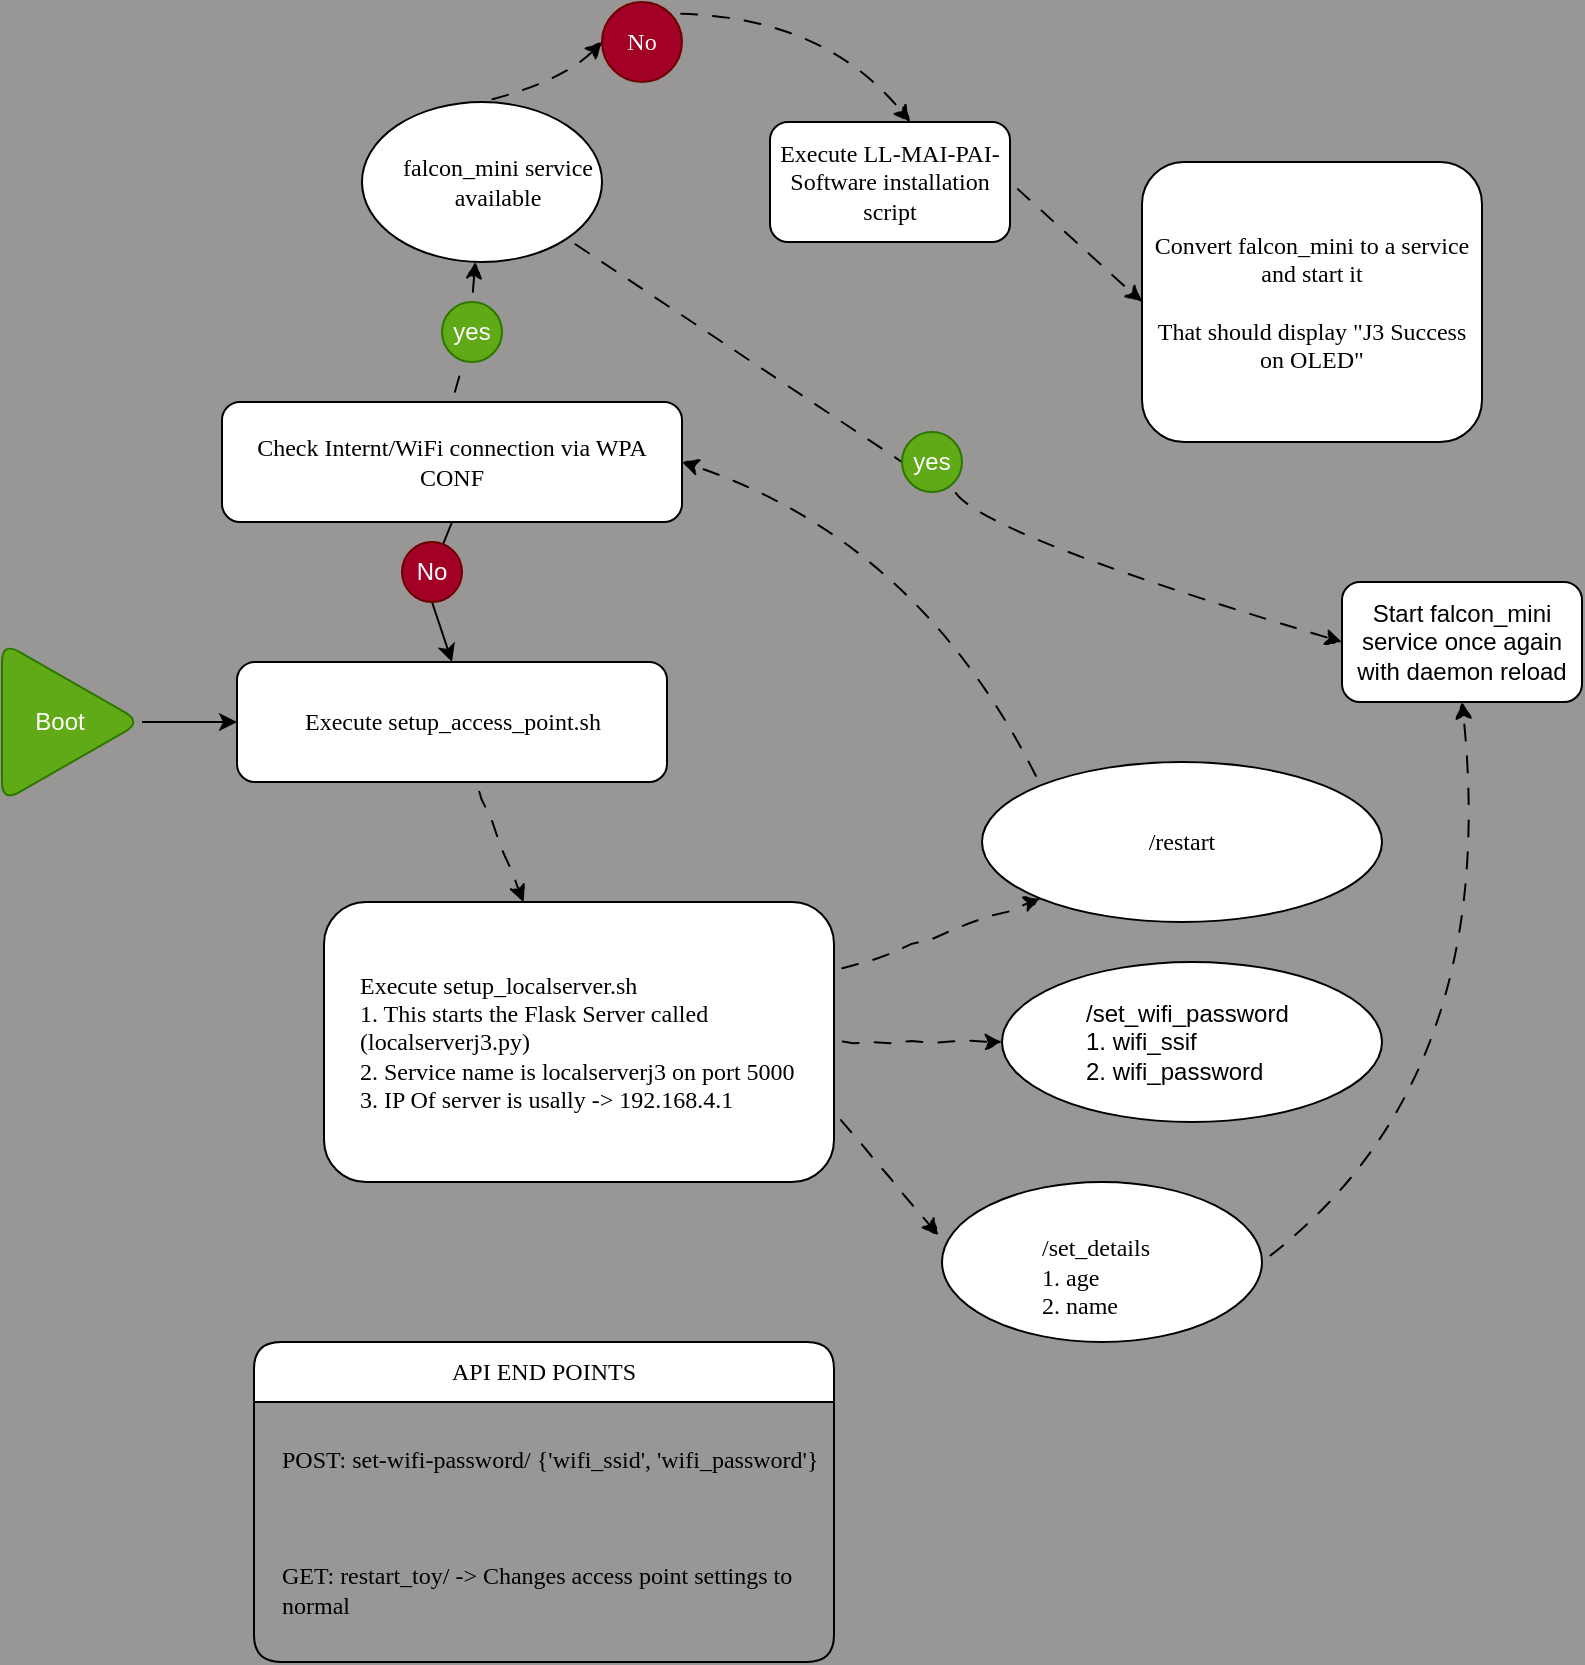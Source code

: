 <mxfile>
    <diagram id="QAB_8o-g73n84w2v7NiB" name="Page-1">
        <mxGraphModel dx="1259" dy="1267" grid="1" gridSize="10" guides="1" tooltips="1" connect="0" arrows="1" fold="1" page="1" pageScale="1" pageWidth="583" pageHeight="827" background="#999696" math="0" shadow="0">
            <root>
                <mxCell id="0"/>
                <mxCell id="1" parent="0"/>
                <mxCell id="7" style="edgeStyle=none;html=1;exitX=0.5;exitY=1;exitDx=0;exitDy=0;startArrow=none;" parent="1" source="27" edge="1">
                    <mxGeometry relative="1" as="geometry">
                        <mxPoint x="135" y="200" as="targetPoint"/>
                    </mxGeometry>
                </mxCell>
                <mxCell id="29" style="edgeStyle=none;html=1;exitX=0.5;exitY=0;exitDx=0;exitDy=0;fontFamily=Helvetica;curved=1;flowAnimation=1;fixDash=0;snapToPoint=0;orthogonalLoop=0;comic=1;startArrow=none;" parent="1" source="44" target="32" edge="1">
                    <mxGeometry relative="1" as="geometry"/>
                </mxCell>
                <mxCell id="2" value="Check Internt/WiFi connection via WPA CONF" style="rounded=1;whiteSpace=wrap;html=1;fontFamily=Verdana;" parent="1" vertex="1">
                    <mxGeometry x="20" y="70" width="230" height="60" as="geometry"/>
                </mxCell>
                <mxCell id="9" style="edgeStyle=none;html=1;comic=1;flowAnimation=1;" parent="1" source="8" target="10" edge="1">
                    <mxGeometry relative="1" as="geometry">
                        <mxPoint x="135" y="340" as="targetPoint"/>
                    </mxGeometry>
                </mxCell>
                <mxCell id="8" value="Execute setup_access_point.sh" style="rounded=1;whiteSpace=wrap;html=1;fontFamily=Verdana;" parent="1" vertex="1">
                    <mxGeometry x="27.5" y="200" width="215" height="60" as="geometry"/>
                </mxCell>
                <mxCell id="21" style="edgeStyle=none;html=1;exitX=1;exitY=0.75;exitDx=0;exitDy=0;entryX=-0.011;entryY=0.333;entryDx=0;entryDy=0;entryPerimeter=0;fontFamily=Verdana;comic=1;flowAnimation=1;" parent="1" source="10" target="17" edge="1">
                    <mxGeometry relative="1" as="geometry"/>
                </mxCell>
                <mxCell id="22" style="edgeStyle=none;html=1;exitX=1;exitY=0.5;exitDx=0;exitDy=0;entryX=0;entryY=0.5;entryDx=0;entryDy=0;fontFamily=Helvetica;comic=1;flowAnimation=1;" parent="1" source="10" target="16" edge="1">
                    <mxGeometry relative="1" as="geometry"/>
                </mxCell>
                <mxCell id="23" style="edgeStyle=none;html=1;exitX=1;exitY=0.25;exitDx=0;exitDy=0;entryX=0;entryY=1;entryDx=0;entryDy=0;fontFamily=Helvetica;comic=1;flowAnimation=1;" parent="1" source="10" target="18" edge="1">
                    <mxGeometry relative="1" as="geometry"/>
                </mxCell>
                <mxCell id="10" value="Execute setup_localserver.sh&lt;br&gt;1. This starts the Flask Server called (localserverj3.py)&lt;br&gt;2. Service name is localserverj3 on port 5000&lt;br&gt;3. IP Of server is usally -&amp;gt; 192.168.4.1" style="rounded=1;html=1;align=left;verticalAlign=middle;whiteSpace=wrap;spacingLeft=16;spacingRight=16;fontFamily=Verdana;" parent="1" vertex="1">
                    <mxGeometry x="71" y="320" width="255" height="140" as="geometry"/>
                </mxCell>
                <mxCell id="11" value="API END POINTS" style="swimlane;fontStyle=0;childLayout=stackLayout;horizontal=1;startSize=30;horizontalStack=0;resizeParent=1;resizeParentMax=0;resizeLast=0;collapsible=1;marginBottom=0;whiteSpace=wrap;html=1;fontFamily=Verdana;rounded=1;" parent="1" vertex="1">
                    <mxGeometry x="36" y="540" width="290" height="160" as="geometry"/>
                </mxCell>
                <mxCell id="12" value="POST: set-wifi-password/ {'wifi_ssid', 'wifi_password'}" style="text;strokeColor=none;fillColor=none;align=left;verticalAlign=middle;spacingLeft=12;spacingRight=4;overflow=hidden;points=[[0,0.5],[1,0.5]];portConstraint=eastwest;rotatable=0;whiteSpace=wrap;html=1;fontFamily=Verdana;spacingBottom=12;rounded=1;" parent="11" vertex="1">
                    <mxGeometry y="30" width="290" height="70" as="geometry"/>
                </mxCell>
                <mxCell id="13" value="GET: restart_toy/ -&amp;gt; Changes access point settings to normal" style="text;strokeColor=none;fillColor=none;align=left;verticalAlign=middle;spacingLeft=12;spacingRight=4;overflow=hidden;points=[[0,0.5],[1,0.5]];portConstraint=eastwest;rotatable=0;whiteSpace=wrap;html=1;fontFamily=Verdana;spacingBottom=12;rounded=1;" parent="11" vertex="1">
                    <mxGeometry y="100" width="290" height="60" as="geometry"/>
                </mxCell>
                <mxCell id="16" value="/set_wifi_password&lt;br&gt;1. wifi_ssif&lt;br&gt;&lt;div style=&quot;&quot;&gt;&lt;span style=&quot;background-color: initial;&quot;&gt;2. wifi_password&lt;/span&gt;&lt;/div&gt;" style="ellipse;whiteSpace=wrap;html=1;fontFamily=Helvetica;align=left;fontStyle=0;spacingLeft=40;rounded=1;" parent="1" vertex="1">
                    <mxGeometry x="410" y="350" width="190" height="80" as="geometry"/>
                </mxCell>
                <mxCell id="41" style="edgeStyle=none;curved=1;comic=1;html=1;exitX=1;exitY=0.5;exitDx=0;exitDy=0;entryX=0.5;entryY=1;entryDx=0;entryDy=0;fontFamily=Helvetica;flowAnimation=1;" parent="1" source="17" target="39" edge="1">
                    <mxGeometry relative="1" as="geometry">
                        <Array as="points">
                            <mxPoint x="660" y="410"/>
                        </Array>
                    </mxGeometry>
                </mxCell>
                <mxCell id="17" value="&lt;br&gt;/set_details&lt;br&gt;1. age&lt;br&gt;&lt;div style=&quot;&quot;&gt;&lt;span style=&quot;background-color: initial;&quot;&gt;2. name&lt;/span&gt;&lt;/div&gt;" style="ellipse;whiteSpace=wrap;html=1;fontFamily=Verdana;align=left;spacingLeft=48;rounded=1;" parent="1" vertex="1">
                    <mxGeometry x="380" y="460" width="160" height="80" as="geometry"/>
                </mxCell>
                <mxCell id="24" style="edgeStyle=none;html=1;exitX=0;exitY=0;exitDx=0;exitDy=0;entryX=1;entryY=0.5;entryDx=0;entryDy=0;fontFamily=Helvetica;curved=1;comic=1;flowAnimation=1;" parent="1" source="18" target="2" edge="1">
                    <mxGeometry relative="1" as="geometry">
                        <Array as="points">
                            <mxPoint x="370" y="140"/>
                        </Array>
                    </mxGeometry>
                </mxCell>
                <mxCell id="18" value="/restart" style="ellipse;whiteSpace=wrap;html=1;fontFamily=Verdana;rounded=1;" parent="1" vertex="1">
                    <mxGeometry x="400" y="250" width="200" height="80" as="geometry"/>
                </mxCell>
                <mxCell id="31" style="edgeStyle=none;curved=1;comic=1;html=1;exitX=1;exitY=0.5;exitDx=0;exitDy=0;entryX=0;entryY=0.5;entryDx=0;entryDy=0;fontFamily=Helvetica;flowAnimation=1;" parent="1" source="26" target="30" edge="1">
                    <mxGeometry relative="1" as="geometry"/>
                </mxCell>
                <mxCell id="26" value="Execute LL-MAI-PAI-Software installation script" style="rounded=1;whiteSpace=wrap;html=1;fontFamily=Verdana;" parent="1" vertex="1">
                    <mxGeometry x="294" y="-70" width="120" height="60" as="geometry"/>
                </mxCell>
                <mxCell id="28" value="" style="edgeStyle=none;html=1;exitX=0.5;exitY=1;exitDx=0;exitDy=0;endArrow=none;" parent="1" source="2" target="27" edge="1">
                    <mxGeometry relative="1" as="geometry">
                        <mxPoint x="135" y="200" as="targetPoint"/>
                        <mxPoint x="135" y="130" as="sourcePoint"/>
                    </mxGeometry>
                </mxCell>
                <mxCell id="27" value="No" style="ellipse;whiteSpace=wrap;html=1;aspect=fixed;fontFamily=Helvetica;rounded=1;fillColor=#a20025;fontColor=#ffffff;strokeColor=#6F0000;" parent="1" vertex="1">
                    <mxGeometry x="110" y="140" width="30" height="30" as="geometry"/>
                </mxCell>
                <mxCell id="30" value="Convert falcon_mini to a service and start it&lt;br&gt;&lt;br&gt;That should display &quot;J3 Success on OLED&quot;" style="rounded=1;whiteSpace=wrap;html=1;fontFamily=Verdana;" parent="1" vertex="1">
                    <mxGeometry x="480" y="-50" width="170" height="140" as="geometry"/>
                </mxCell>
                <mxCell id="37" style="edgeStyle=none;curved=1;comic=1;html=1;exitX=0.5;exitY=0;exitDx=0;exitDy=0;entryX=0;entryY=0.5;entryDx=0;entryDy=0;fontFamily=Helvetica;flowAnimation=1;" parent="1" source="32" target="36" edge="1">
                    <mxGeometry relative="1" as="geometry">
                        <Array as="points">
                            <mxPoint x="190" y="-90"/>
                        </Array>
                    </mxGeometry>
                </mxCell>
                <mxCell id="40" style="edgeStyle=none;curved=1;comic=1;html=1;exitX=1;exitY=1;exitDx=0;exitDy=0;entryX=0;entryY=0.5;entryDx=0;entryDy=0;fontFamily=Helvetica;flowAnimation=1;startArrow=none;" parent="1" source="48" target="39" edge="1">
                    <mxGeometry relative="1" as="geometry">
                        <Array as="points">
                            <mxPoint x="380" y="130"/>
                        </Array>
                    </mxGeometry>
                </mxCell>
                <mxCell id="32" value="falcon_mini service available" style="ellipse;whiteSpace=wrap;html=1;fontFamily=Verdana;spacingLeft=16;rounded=1;" parent="1" vertex="1">
                    <mxGeometry x="90" y="-80" width="120" height="80" as="geometry"/>
                </mxCell>
                <mxCell id="38" style="edgeStyle=none;curved=1;comic=1;html=1;exitX=1;exitY=0;exitDx=0;exitDy=0;entryX=0.584;entryY=-0.001;entryDx=0;entryDy=0;entryPerimeter=0;fontFamily=Helvetica;flowAnimation=1;" parent="1" source="36" target="26" edge="1">
                    <mxGeometry relative="1" as="geometry">
                        <Array as="points">
                            <mxPoint x="320" y="-124"/>
                        </Array>
                    </mxGeometry>
                </mxCell>
                <mxCell id="36" value="No" style="ellipse;whiteSpace=wrap;html=1;aspect=fixed;fontFamily=Verdana;rounded=1;fillColor=#a20025;fontColor=#ffffff;strokeColor=#6F0000;" parent="1" vertex="1">
                    <mxGeometry x="210" y="-130" width="40" height="40" as="geometry"/>
                </mxCell>
                <mxCell id="39" value="&lt;font face=&quot;Helvetica&quot;&gt;Start falcon_mini service once again with daemon reload&lt;/font&gt;" style="rounded=1;whiteSpace=wrap;html=1;fontFamily=Verdana;" parent="1" vertex="1">
                    <mxGeometry x="580" y="160" width="120" height="60" as="geometry"/>
                </mxCell>
                <mxCell id="43" value="" style="edgeStyle=none;rounded=1;html=1;" edge="1" parent="1" source="42" target="8">
                    <mxGeometry relative="1" as="geometry"/>
                </mxCell>
                <mxCell id="42" value="Boot" style="triangle;whiteSpace=wrap;html=1;rounded=1;spacingLeft=-12;fillColor=#60a917;fontColor=#ffffff;strokeColor=#2D7600;" vertex="1" parent="1">
                    <mxGeometry x="-90" y="190" width="70" height="80" as="geometry"/>
                </mxCell>
                <mxCell id="45" value="" style="edgeStyle=none;html=1;exitX=0.5;exitY=0;exitDx=0;exitDy=0;fontFamily=Helvetica;curved=1;flowAnimation=1;fixDash=0;snapToPoint=0;orthogonalLoop=0;comic=1;endArrow=none;" edge="1" parent="1" source="2" target="44">
                    <mxGeometry relative="1" as="geometry">
                        <mxPoint x="135" y="70" as="sourcePoint"/>
                        <mxPoint x="144.737" y="-0.154" as="targetPoint"/>
                    </mxGeometry>
                </mxCell>
                <mxCell id="44" value="yes" style="ellipse;whiteSpace=wrap;html=1;rounded=1;fillColor=#60a917;fontColor=#ffffff;strokeColor=#2D7600;" vertex="1" parent="1">
                    <mxGeometry x="130" y="20" width="30" height="30" as="geometry"/>
                </mxCell>
                <mxCell id="49" value="" style="edgeStyle=none;curved=1;comic=1;html=1;exitX=1;exitY=1;exitDx=0;exitDy=0;entryX=0;entryY=0.5;entryDx=0;entryDy=0;fontFamily=Helvetica;flowAnimation=1;endArrow=none;" edge="1" parent="1" source="32" target="48">
                    <mxGeometry relative="1" as="geometry">
                        <Array as="points"/>
                        <mxPoint x="192.426" y="-11.716" as="sourcePoint"/>
                        <mxPoint x="580" y="190" as="targetPoint"/>
                    </mxGeometry>
                </mxCell>
                <mxCell id="48" value="yes" style="ellipse;whiteSpace=wrap;html=1;rounded=1;fillColor=#60a917;fontColor=#ffffff;strokeColor=#2D7600;" vertex="1" parent="1">
                    <mxGeometry x="360" y="85" width="30" height="30" as="geometry"/>
                </mxCell>
            </root>
        </mxGraphModel>
    </diagram>
</mxfile>